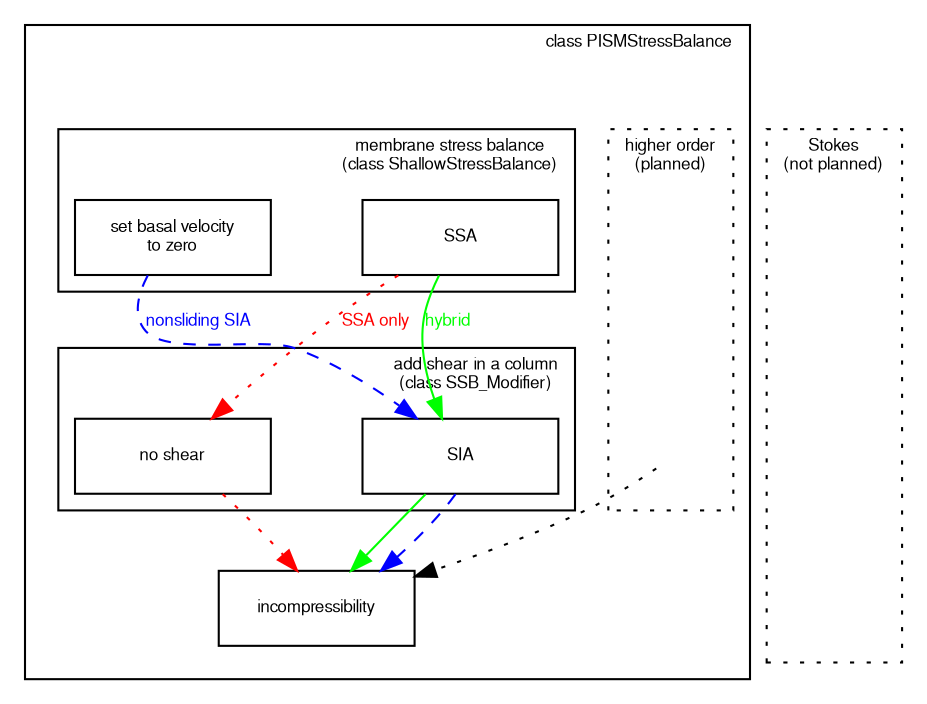 digraph velocity
{
    // Global graph parameters
    node [fontname=FreeSans fontsize=8 shape=box width=1.3 fixedsize=true];
    edge [fontname=FreeSans fontsize=8];
    graph [fontname=FreeSans fontsize=8 ranksep=0.5 nodesep=0.3];

subgraph cluster_pism {
    label="class PISMStressBalance"
    labeljust=r

    subgraph cluster_higher_order {
        label="higher order\n(planned)"
        style=dotted;
        node [style=invis width=0.2 label=""];
        a -> b [style=invis];
    }
    subgraph cluster_hybrid {
      style=invis
      subgraph cluster_stressbalance {
          style=solid
          label="membrane stress balance\n(class ShallowStressBalance)"
          labeljust=r
          {rank=same
              noop1 [label="set basal velocity\nto zero"];
              ssa [label="SSA"];
          }
          ssa -> noop1 [style=invis];
      }
      subgraph cluster_mod {
          style=solid
          label="add shear in a column\n(class SSB_Modifier)"
          labeljust=r
          {rank=same
              sia [label="SIA"];
              noop2 [label="no shear"];
          }
          sia -> noop2 [style=invis];
      }
      inc [label="incompressibility"];
      noop1 -> noop2 [label="" style=invis weight=10];
      ssa -> sia [label="" style=invis weight=10];
      {sia noop2} -> inc [label="" style=invis weight=10];
    }

    ssa -> sia [style=solid weight=0 color="green" 
                label="hybrid" fontcolor="green"];
    sia -> inc [style=solid weight=0 color="green"];

    noop1 -> sia [style=dashed weight=0 color="blue"
                  label="nonsliding SIA" fontcolor="blue"];
    sia -> inc [style=dashed weight=0 color="blue"];

    ssa -> noop2 [style=dotted weight=0 color="red"
                  label="SSA only" fontcolor="red"];
    noop2 -> inc [style=dotted weight=0 color="red"];

    b -> inc [style=dotted weight=0];
}
subgraph cluster_stokes {
    label="Stokes\n(not planned)"
    labeljust=c
    style=dotted
    node [style=invis width=0.2 label=""];
    foo -> bar -> baz [style=invis];
}
}

